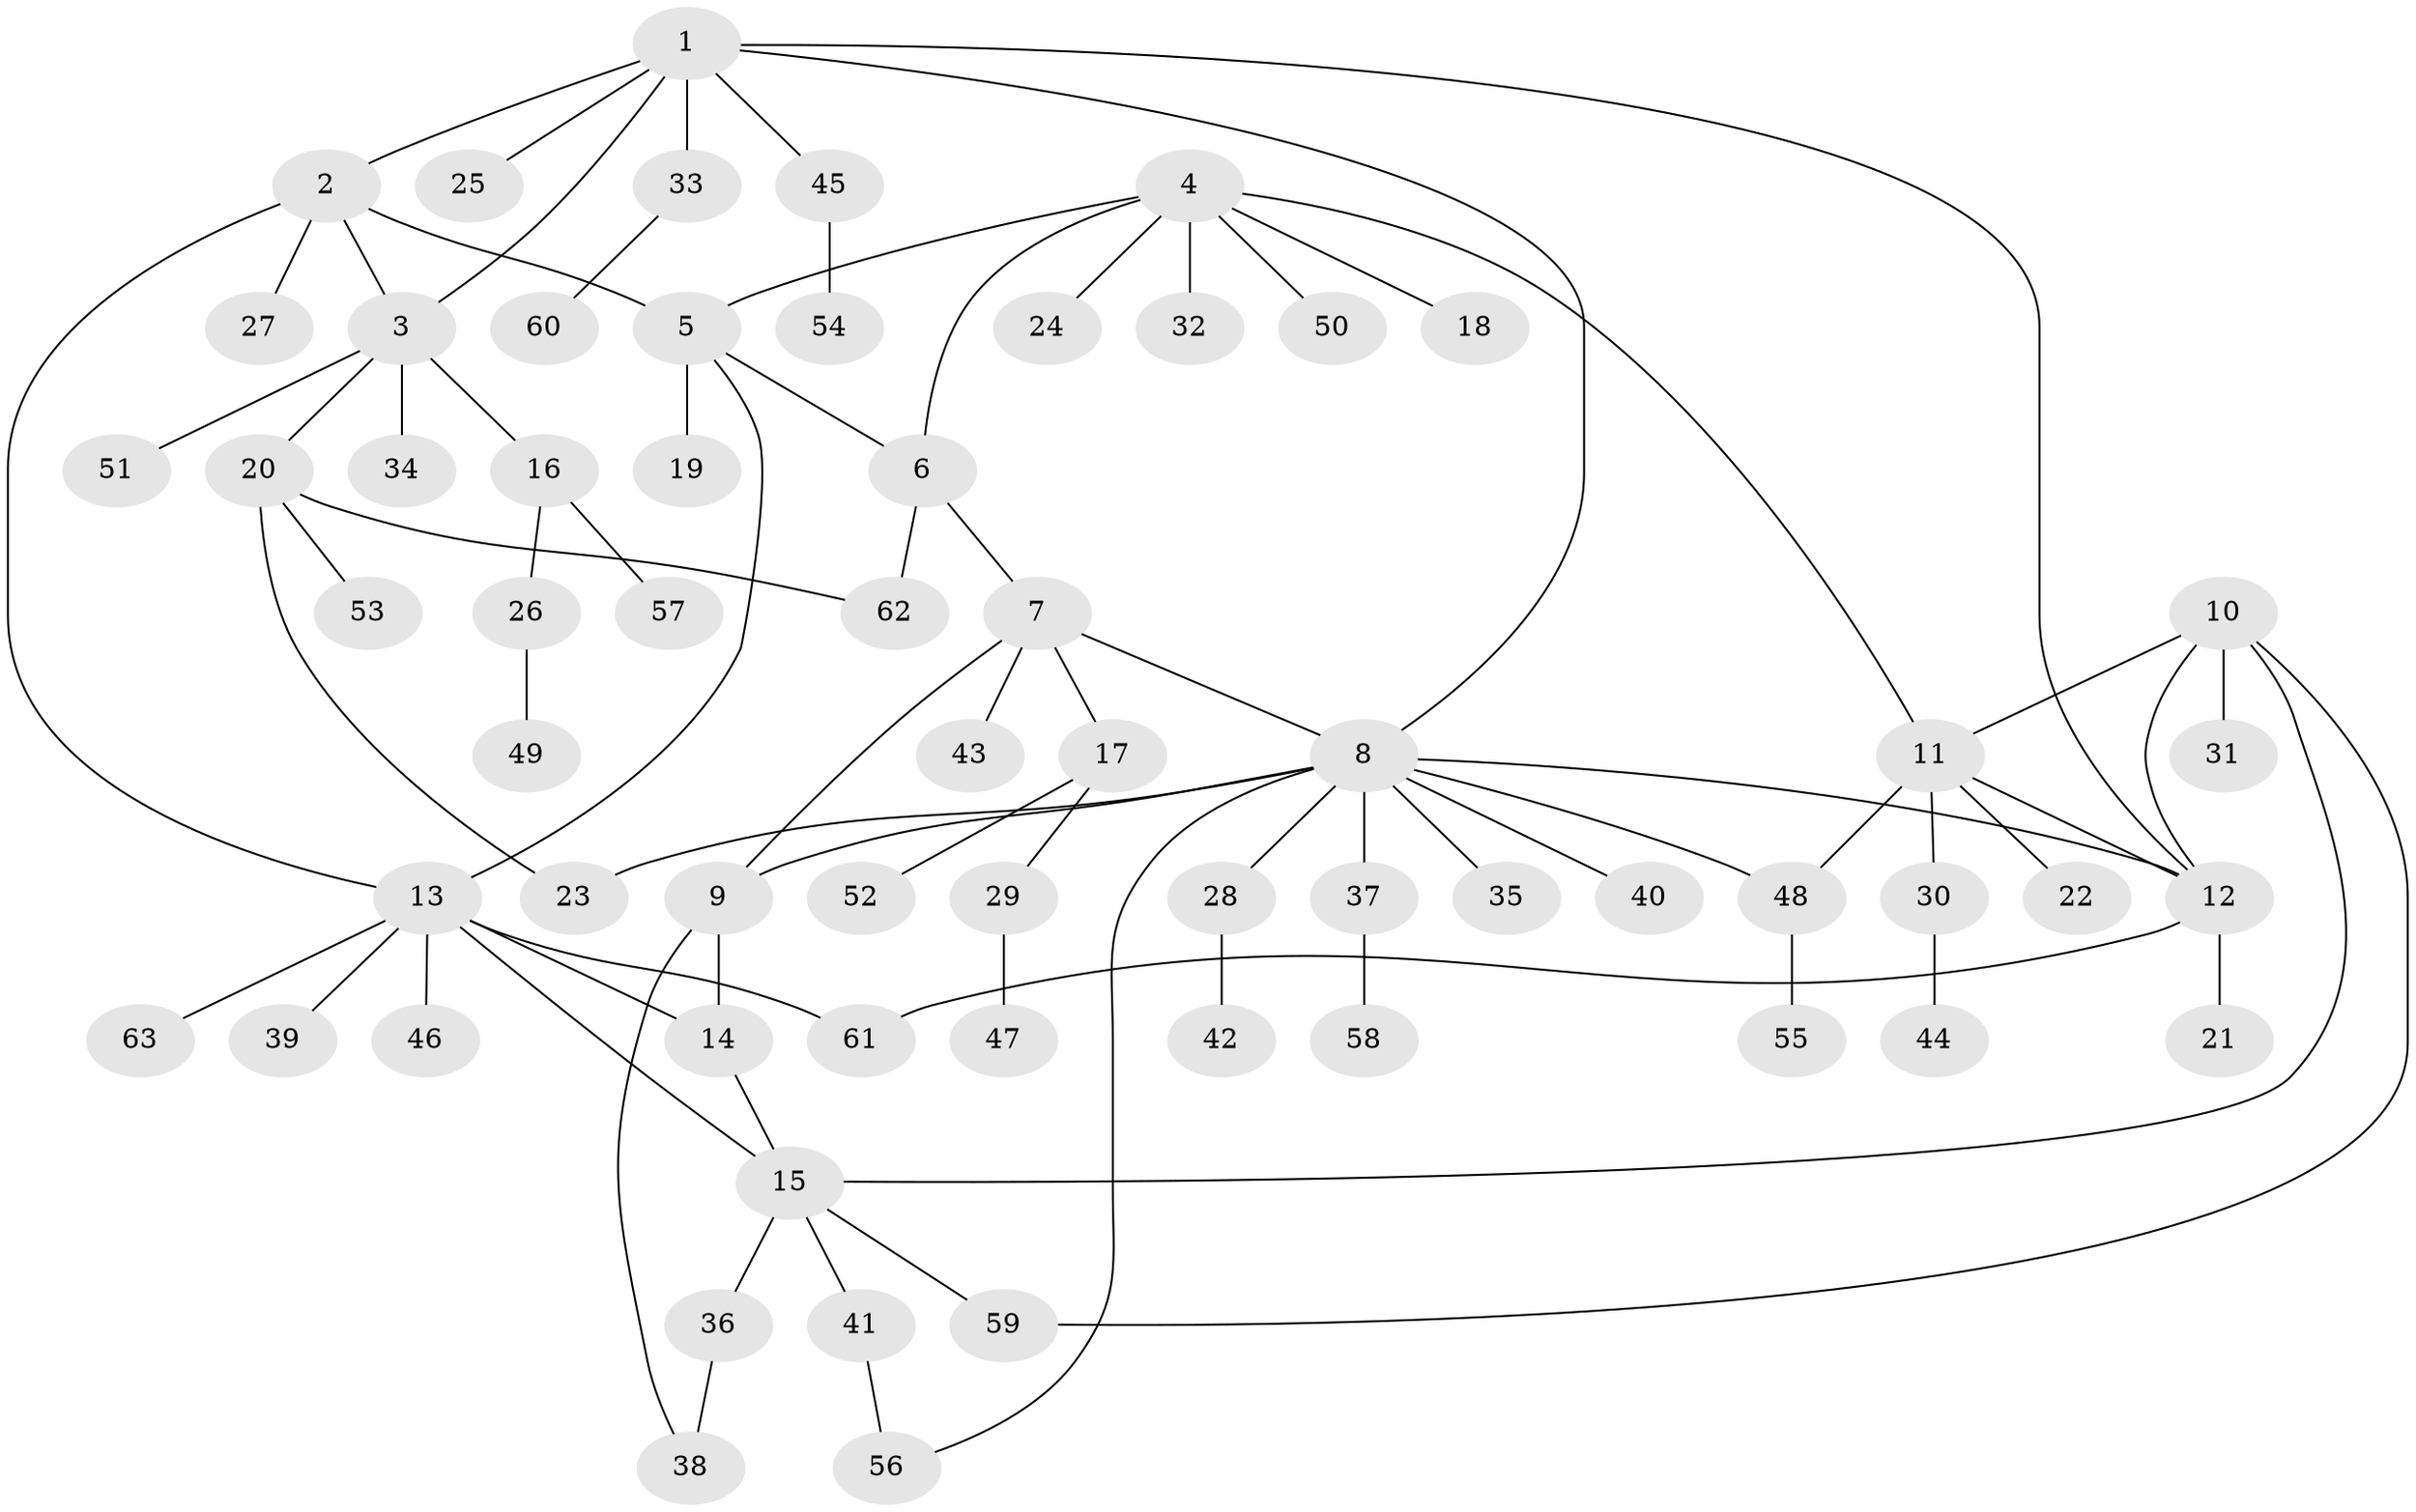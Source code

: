 // coarse degree distribution, {5: 0.045454545454545456, 8: 0.022727272727272728, 6: 0.045454545454545456, 14: 0.022727272727272728, 1: 0.5909090909090909, 2: 0.22727272727272727, 9: 0.022727272727272728, 3: 0.022727272727272728}
// Generated by graph-tools (version 1.1) at 2025/58/03/04/25 21:58:41]
// undirected, 63 vertices, 80 edges
graph export_dot {
graph [start="1"]
  node [color=gray90,style=filled];
  1;
  2;
  3;
  4;
  5;
  6;
  7;
  8;
  9;
  10;
  11;
  12;
  13;
  14;
  15;
  16;
  17;
  18;
  19;
  20;
  21;
  22;
  23;
  24;
  25;
  26;
  27;
  28;
  29;
  30;
  31;
  32;
  33;
  34;
  35;
  36;
  37;
  38;
  39;
  40;
  41;
  42;
  43;
  44;
  45;
  46;
  47;
  48;
  49;
  50;
  51;
  52;
  53;
  54;
  55;
  56;
  57;
  58;
  59;
  60;
  61;
  62;
  63;
  1 -- 2;
  1 -- 3;
  1 -- 8;
  1 -- 12;
  1 -- 25;
  1 -- 33;
  1 -- 45;
  2 -- 3;
  2 -- 5;
  2 -- 13;
  2 -- 27;
  3 -- 16;
  3 -- 20;
  3 -- 34;
  3 -- 51;
  4 -- 5;
  4 -- 6;
  4 -- 11;
  4 -- 18;
  4 -- 24;
  4 -- 32;
  4 -- 50;
  5 -- 6;
  5 -- 13;
  5 -- 19;
  6 -- 7;
  6 -- 62;
  7 -- 8;
  7 -- 9;
  7 -- 17;
  7 -- 43;
  8 -- 9;
  8 -- 12;
  8 -- 23;
  8 -- 28;
  8 -- 35;
  8 -- 37;
  8 -- 40;
  8 -- 48;
  8 -- 56;
  9 -- 14;
  9 -- 38;
  10 -- 11;
  10 -- 12;
  10 -- 15;
  10 -- 31;
  10 -- 59;
  11 -- 12;
  11 -- 22;
  11 -- 30;
  11 -- 48;
  12 -- 21;
  12 -- 61;
  13 -- 14;
  13 -- 15;
  13 -- 39;
  13 -- 46;
  13 -- 61;
  13 -- 63;
  14 -- 15;
  15 -- 36;
  15 -- 41;
  15 -- 59;
  16 -- 26;
  16 -- 57;
  17 -- 29;
  17 -- 52;
  20 -- 23;
  20 -- 53;
  20 -- 62;
  26 -- 49;
  28 -- 42;
  29 -- 47;
  30 -- 44;
  33 -- 60;
  36 -- 38;
  37 -- 58;
  41 -- 56;
  45 -- 54;
  48 -- 55;
}
